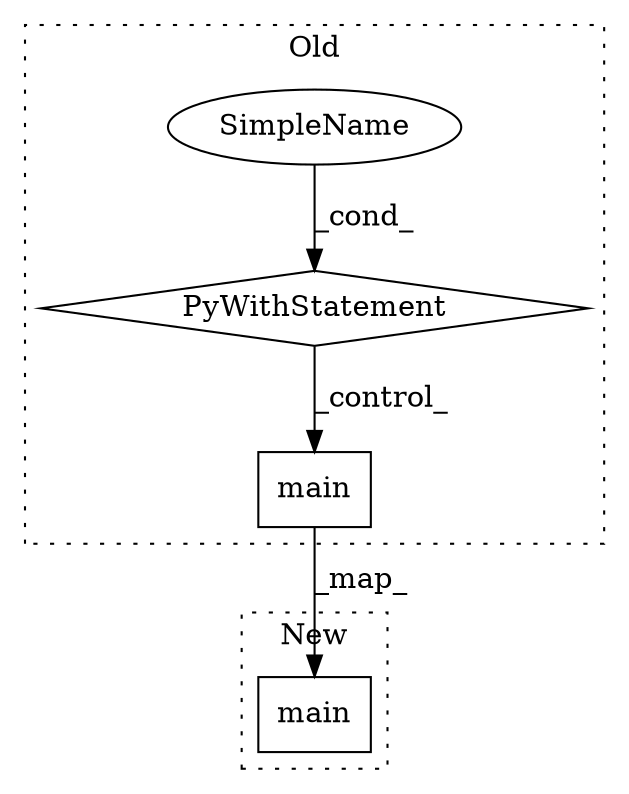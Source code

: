 digraph G {
subgraph cluster0 {
1 [label="main" a="32" s="2095,2104" l="5,1" shape="box"];
3 [label="SimpleName" a="42" s="" l="" shape="ellipse"];
4 [label="PyWithStatement" a="104" s="2023,2058" l="10,2" shape="diamond"];
label = "Old";
style="dotted";
}
subgraph cluster1 {
2 [label="main" a="32" s="2000,2009" l="5,1" shape="box"];
label = "New";
style="dotted";
}
1 -> 2 [label="_map_"];
3 -> 4 [label="_cond_"];
4 -> 1 [label="_control_"];
}